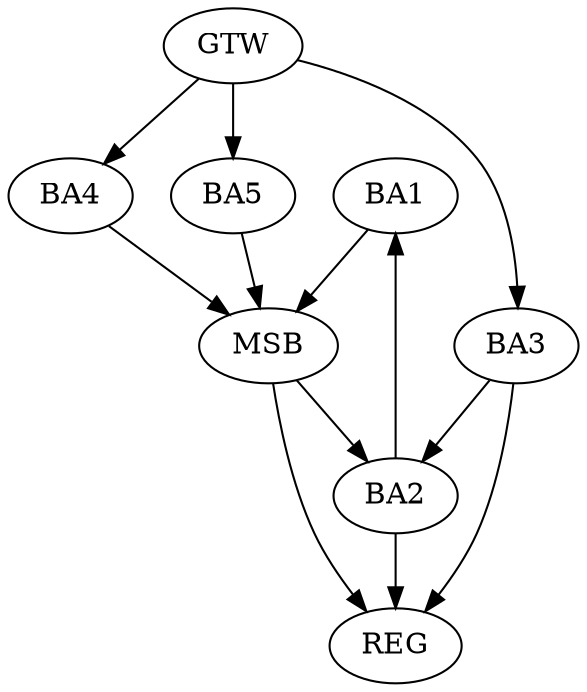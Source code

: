 strict digraph G {
  BA1 [ label="BA1" ];
  BA2 [ label="BA2" ];
  BA3 [ label="BA3" ];
  BA4 [ label="BA4" ];
  BA5 [ label="BA5" ];
  GTW [ label="GTW" ];
  REG [ label="REG" ];
  MSB [ label="MSB" ];
  BA2 -> BA1;
  BA3 -> BA2;
  GTW -> BA3;
  GTW -> BA4;
  GTW -> BA5;
  BA2 -> REG;
  BA3 -> REG;
  BA1 -> MSB;
  MSB -> BA2;
  MSB -> REG;
  BA4 -> MSB;
  BA5 -> MSB;
}
